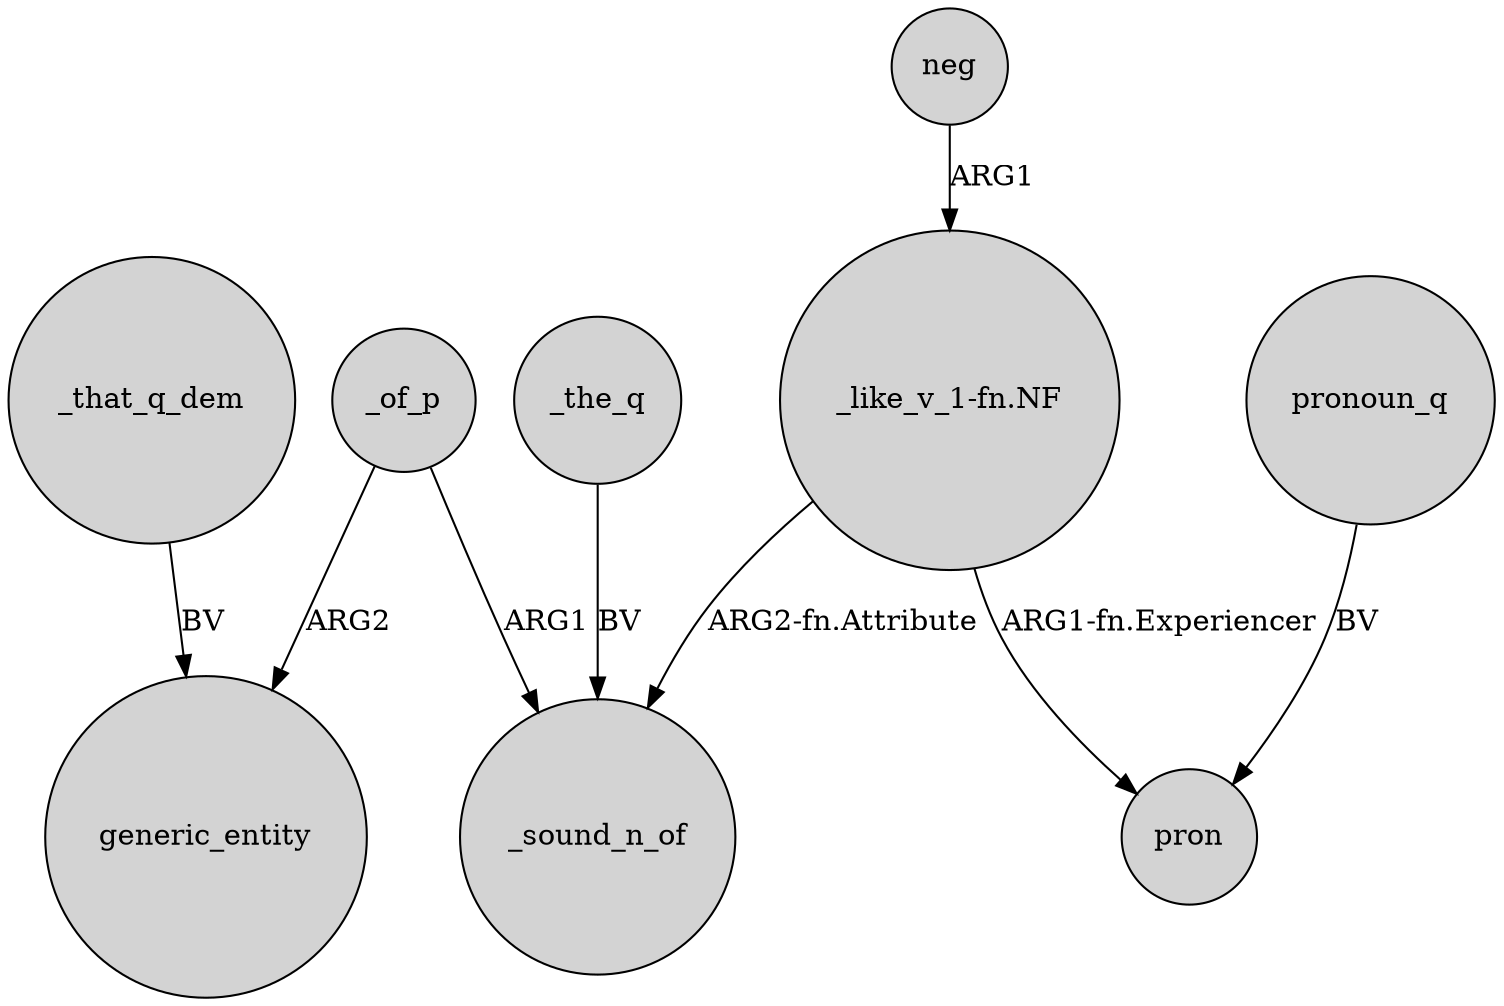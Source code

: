 digraph {
	node [shape=circle style=filled]
	_of_p -> generic_entity [label=ARG2]
	"_like_v_1-fn.NF" -> _sound_n_of [label="ARG2-fn.Attribute"]
	_of_p -> _sound_n_of [label=ARG1]
	_that_q_dem -> generic_entity [label=BV]
	"_like_v_1-fn.NF" -> pron [label="ARG1-fn.Experiencer"]
	neg -> "_like_v_1-fn.NF" [label=ARG1]
	_the_q -> _sound_n_of [label=BV]
	pronoun_q -> pron [label=BV]
}
